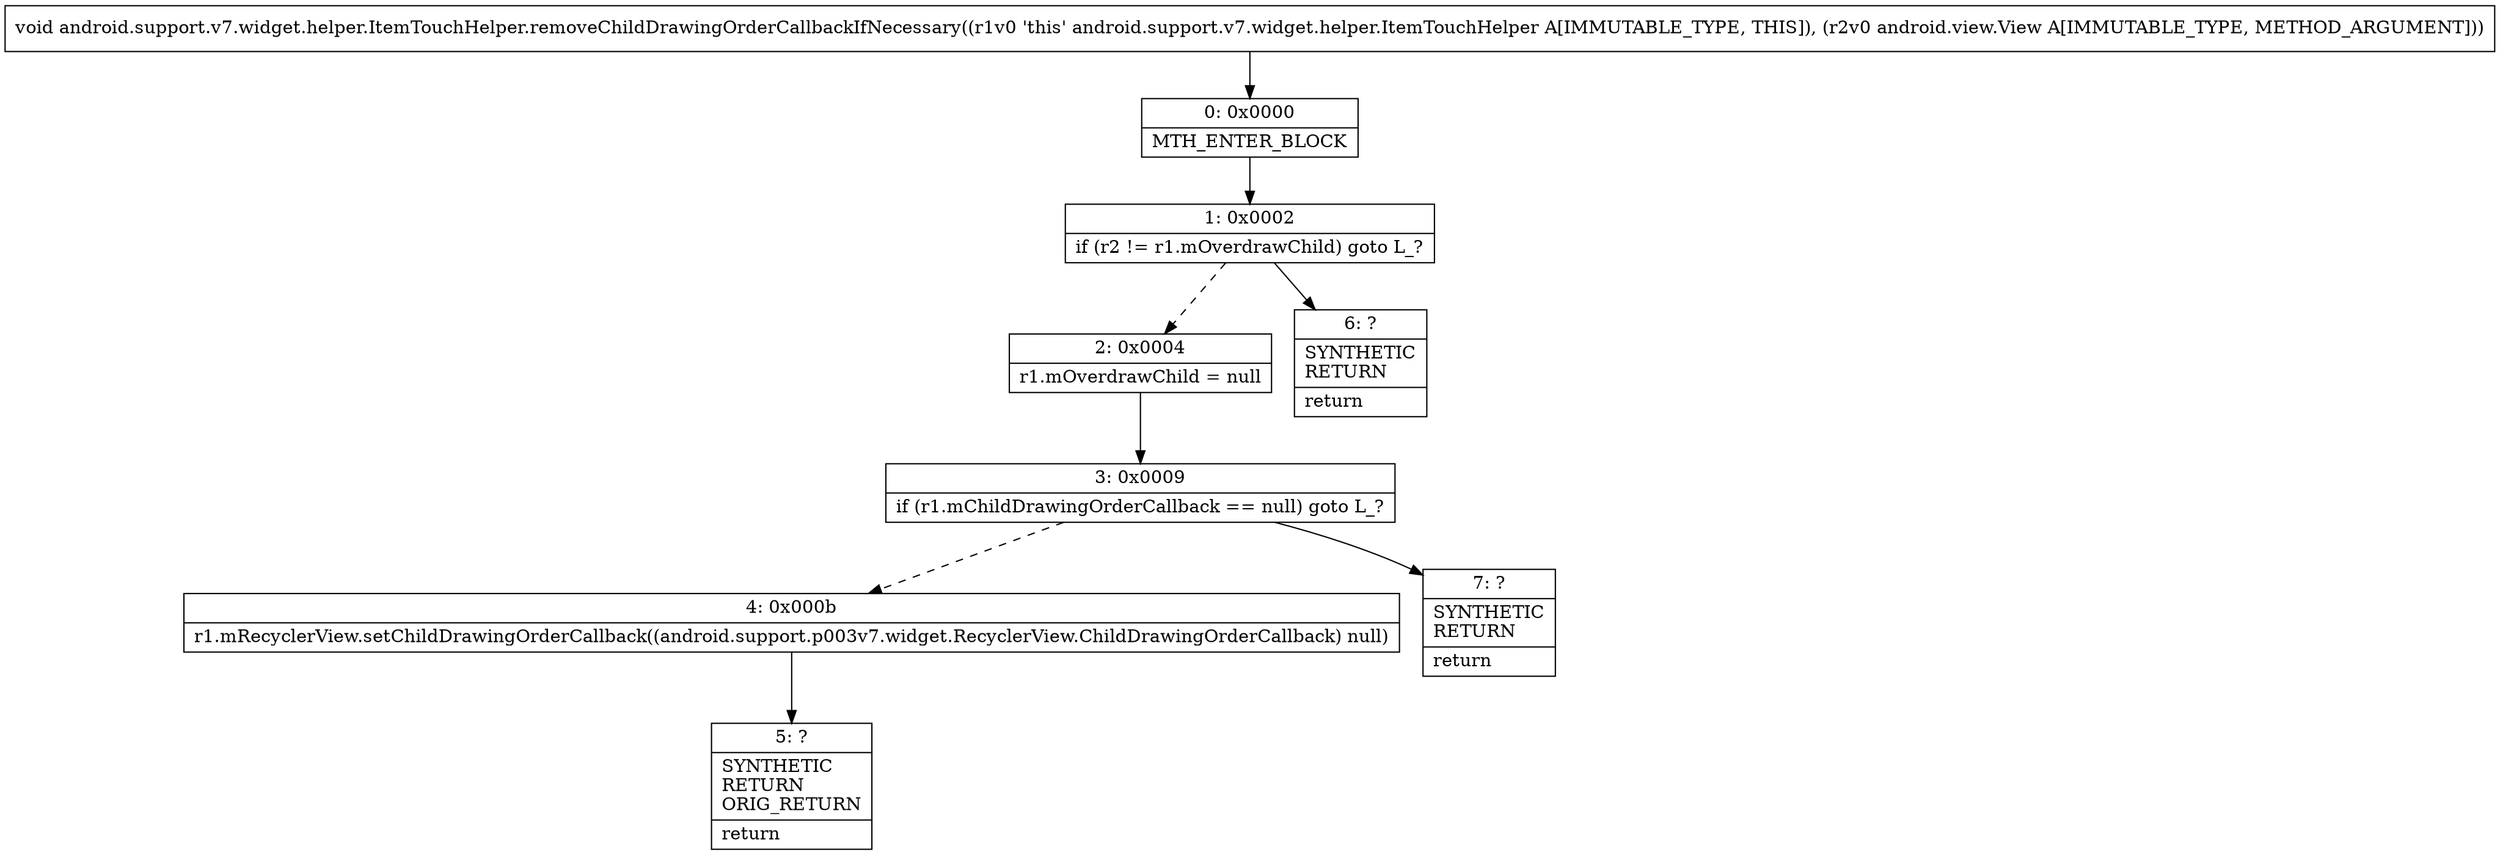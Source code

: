 digraph "CFG forandroid.support.v7.widget.helper.ItemTouchHelper.removeChildDrawingOrderCallbackIfNecessary(Landroid\/view\/View;)V" {
Node_0 [shape=record,label="{0\:\ 0x0000|MTH_ENTER_BLOCK\l}"];
Node_1 [shape=record,label="{1\:\ 0x0002|if (r2 != r1.mOverdrawChild) goto L_?\l}"];
Node_2 [shape=record,label="{2\:\ 0x0004|r1.mOverdrawChild = null\l}"];
Node_3 [shape=record,label="{3\:\ 0x0009|if (r1.mChildDrawingOrderCallback == null) goto L_?\l}"];
Node_4 [shape=record,label="{4\:\ 0x000b|r1.mRecyclerView.setChildDrawingOrderCallback((android.support.p003v7.widget.RecyclerView.ChildDrawingOrderCallback) null)\l}"];
Node_5 [shape=record,label="{5\:\ ?|SYNTHETIC\lRETURN\lORIG_RETURN\l|return\l}"];
Node_6 [shape=record,label="{6\:\ ?|SYNTHETIC\lRETURN\l|return\l}"];
Node_7 [shape=record,label="{7\:\ ?|SYNTHETIC\lRETURN\l|return\l}"];
MethodNode[shape=record,label="{void android.support.v7.widget.helper.ItemTouchHelper.removeChildDrawingOrderCallbackIfNecessary((r1v0 'this' android.support.v7.widget.helper.ItemTouchHelper A[IMMUTABLE_TYPE, THIS]), (r2v0 android.view.View A[IMMUTABLE_TYPE, METHOD_ARGUMENT])) }"];
MethodNode -> Node_0;
Node_0 -> Node_1;
Node_1 -> Node_2[style=dashed];
Node_1 -> Node_6;
Node_2 -> Node_3;
Node_3 -> Node_4[style=dashed];
Node_3 -> Node_7;
Node_4 -> Node_5;
}

